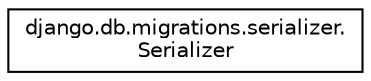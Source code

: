 digraph "Graphical Class Hierarchy"
{
 // LATEX_PDF_SIZE
  edge [fontname="Helvetica",fontsize="10",labelfontname="Helvetica",labelfontsize="10"];
  node [fontname="Helvetica",fontsize="10",shape=record];
  rankdir="LR";
  Node0 [label="django.db.migrations.serializer.\lSerializer",height=0.2,width=0.4,color="black", fillcolor="white", style="filled",URL="$d3/d0c/classdjango_1_1db_1_1migrations_1_1serializer_1_1_serializer.html",tooltip=" "];
}
